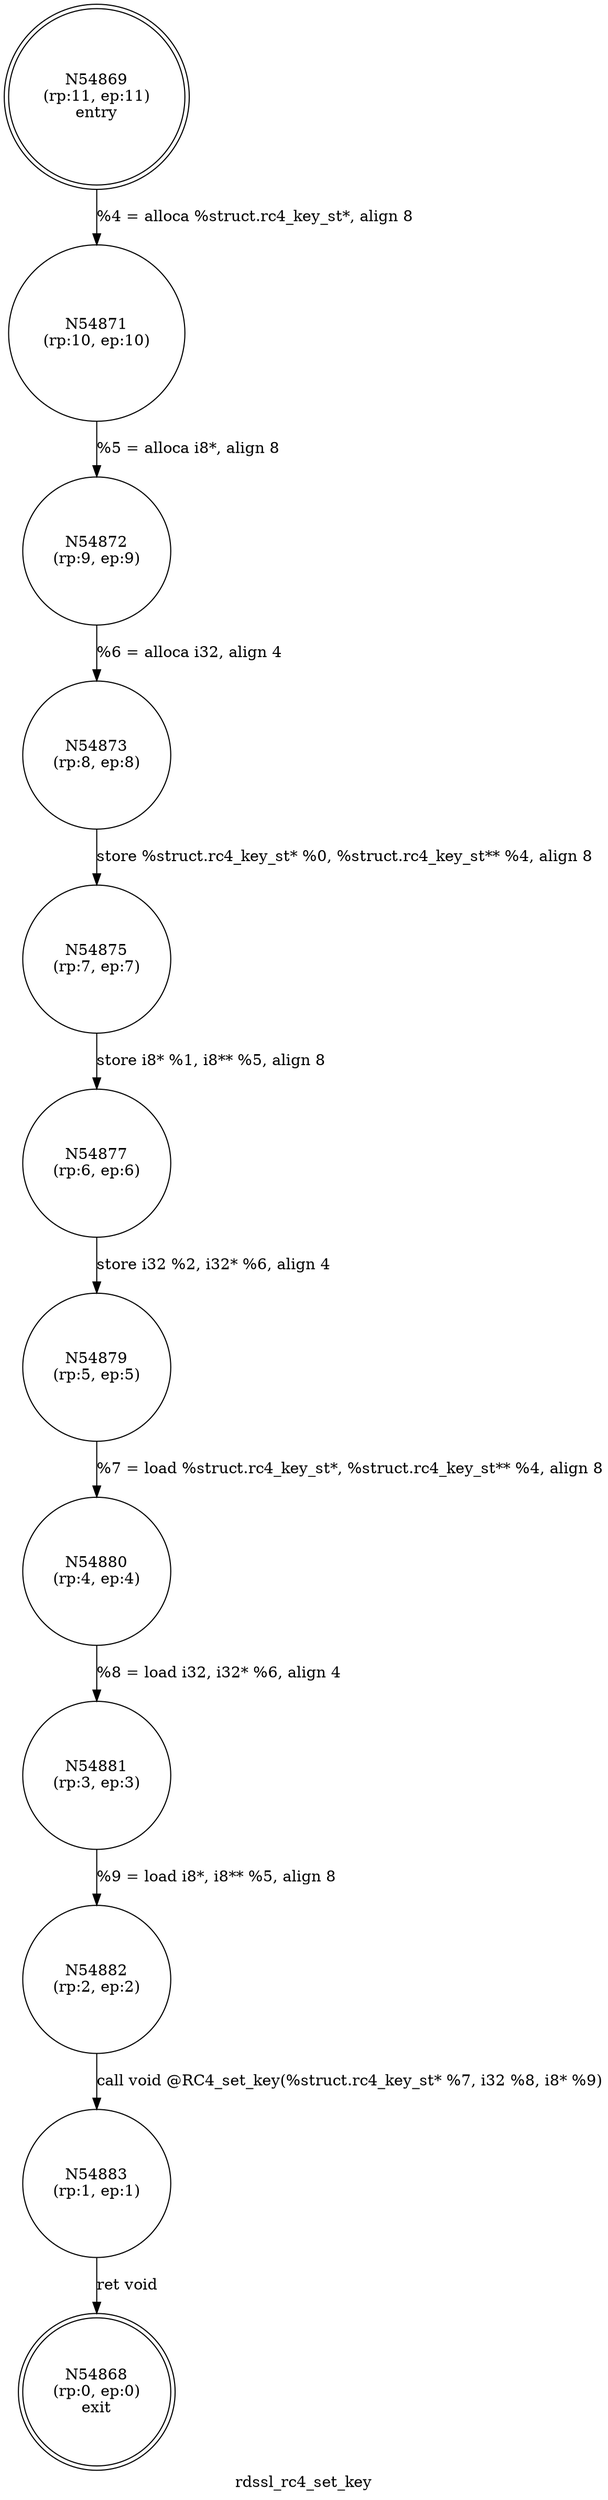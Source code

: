 digraph rdssl_rc4_set_key {
label="rdssl_rc4_set_key"
54868 [label="N54868\n(rp:0, ep:0)\nexit", shape="doublecircle"]
54869 [label="N54869\n(rp:11, ep:11)\nentry", shape="doublecircle"]
54869 -> 54871 [label="%4 = alloca %struct.rc4_key_st*, align 8"]
54871 [label="N54871\n(rp:10, ep:10)", shape="circle"]
54871 -> 54872 [label="%5 = alloca i8*, align 8"]
54872 [label="N54872\n(rp:9, ep:9)", shape="circle"]
54872 -> 54873 [label="%6 = alloca i32, align 4"]
54873 [label="N54873\n(rp:8, ep:8)", shape="circle"]
54873 -> 54875 [label="store %struct.rc4_key_st* %0, %struct.rc4_key_st** %4, align 8"]
54875 [label="N54875\n(rp:7, ep:7)", shape="circle"]
54875 -> 54877 [label="store i8* %1, i8** %5, align 8"]
54877 [label="N54877\n(rp:6, ep:6)", shape="circle"]
54877 -> 54879 [label="store i32 %2, i32* %6, align 4"]
54879 [label="N54879\n(rp:5, ep:5)", shape="circle"]
54879 -> 54880 [label="%7 = load %struct.rc4_key_st*, %struct.rc4_key_st** %4, align 8"]
54880 [label="N54880\n(rp:4, ep:4)", shape="circle"]
54880 -> 54881 [label="%8 = load i32, i32* %6, align 4"]
54881 [label="N54881\n(rp:3, ep:3)", shape="circle"]
54881 -> 54882 [label="%9 = load i8*, i8** %5, align 8"]
54882 [label="N54882\n(rp:2, ep:2)", shape="circle"]
54882 -> 54883 [label="call void @RC4_set_key(%struct.rc4_key_st* %7, i32 %8, i8* %9)"]
54883 [label="N54883\n(rp:1, ep:1)", shape="circle"]
54883 -> 54868 [label="ret void"]
}
